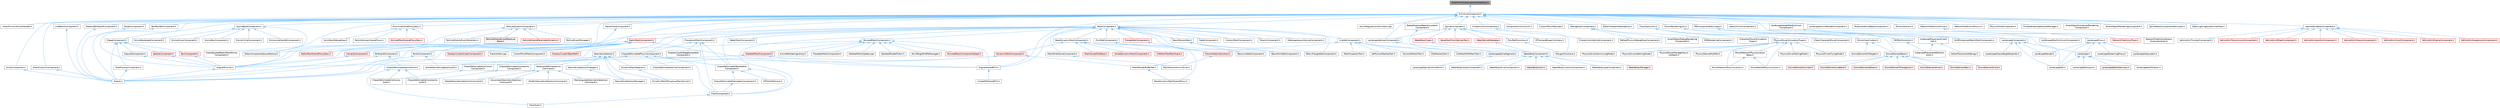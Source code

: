 digraph "ActorPrimitiveComponentInterface.h"
{
 // INTERACTIVE_SVG=YES
 // LATEX_PDF_SIZE
  bgcolor="transparent";
  edge [fontname=Helvetica,fontsize=10,labelfontname=Helvetica,labelfontsize=10];
  node [fontname=Helvetica,fontsize=10,shape=box,height=0.2,width=0.4];
  Node1 [id="Node000001",label="ActorPrimitiveComponentInterface.h",height=0.2,width=0.4,color="gray40", fillcolor="grey60", style="filled", fontcolor="black",tooltip=" "];
  Node1 -> Node2 [id="edge1_Node000001_Node000002",dir="back",color="steelblue1",style="solid",tooltip=" "];
  Node2 [id="Node000002",label="PrimitiveComponent.h",height=0.2,width=0.4,color="grey40", fillcolor="white", style="filled",URL="$df/d9f/PrimitiveComponent_8h.html",tooltip=" "];
  Node2 -> Node3 [id="edge2_Node000002_Node000003",dir="back",color="steelblue1",style="solid",tooltip=" "];
  Node3 [id="Node000003",label="ActorPrimitiveColorHandler.h",height=0.2,width=0.4,color="grey40", fillcolor="white", style="filled",URL="$d4/d72/ActorPrimitiveColorHandler_8h.html",tooltip=" "];
  Node2 -> Node4 [id="edge3_Node000002_Node000004",dir="back",color="steelblue1",style="solid",tooltip=" "];
  Node4 [id="Node000004",label="ArrowComponent.h",height=0.2,width=0.4,color="grey40", fillcolor="white", style="filled",URL="$db/d35/ArrowComponent_8h.html",tooltip=" "];
  Node4 -> Node5 [id="edge4_Node000004_Node000005",dir="back",color="steelblue1",style="solid",tooltip=" "];
  Node5 [id="Node000005",label="Engine.h",height=0.2,width=0.4,color="grey40", fillcolor="white", style="filled",URL="$d1/d34/Public_2Engine_8h.html",tooltip=" "];
  Node2 -> Node6 [id="edge5_Node000002_Node000006",dir="back",color="steelblue1",style="solid",tooltip=" "];
  Node6 [id="Node000006",label="AsyncRegisterLevelContext.cpp",height=0.2,width=0.4,color="grey40", fillcolor="white", style="filled",URL="$da/df8/AsyncRegisterLevelContext_8cpp.html",tooltip=" "];
  Node2 -> Node7 [id="edge6_Node000002_Node000007",dir="back",color="steelblue1",style="solid",tooltip=" "];
  Node7 [id="Node000007",label="BakedShallowWaterSimulation\lComponent.h",height=0.2,width=0.4,color="grey40", fillcolor="white", style="filled",URL="$d4/dbc/BakedShallowWaterSimulationComponent_8h.html",tooltip=" "];
  Node7 -> Node8 [id="edge7_Node000007_Node000008",dir="back",color="steelblue1",style="solid",tooltip=" "];
  Node8 [id="Node000008",label="WaterBodyComponent.h",height=0.2,width=0.4,color="grey40", fillcolor="white", style="filled",URL="$db/d59/WaterBodyComponent_8h.html",tooltip=" "];
  Node8 -> Node9 [id="edge8_Node000008_Node000009",dir="back",color="steelblue1",style="solid",tooltip=" "];
  Node9 [id="Node000009",label="WaterBodyActor.h",height=0.2,width=0.4,color="red", fillcolor="#FFF0F0", style="filled",URL="$da/d45/WaterBodyActor_8h.html",tooltip=" "];
  Node8 -> Node15 [id="edge9_Node000008_Node000015",dir="back",color="steelblue1",style="solid",tooltip=" "];
  Node15 [id="Node000015",label="WaterBodyCustomComponent.h",height=0.2,width=0.4,color="grey40", fillcolor="white", style="filled",URL="$dd/dc1/WaterBodyCustomComponent_8h.html",tooltip=" "];
  Node8 -> Node16 [id="edge10_Node000008_Node000016",dir="back",color="steelblue1",style="solid",tooltip=" "];
  Node16 [id="Node000016",label="WaterBodyLakeComponent.h",height=0.2,width=0.4,color="grey40", fillcolor="white", style="filled",URL="$d8/db7/WaterBodyLakeComponent_8h.html",tooltip=" "];
  Node8 -> Node17 [id="edge11_Node000008_Node000017",dir="back",color="steelblue1",style="solid",tooltip=" "];
  Node17 [id="Node000017",label="WaterBodyManager.h",height=0.2,width=0.4,color="red", fillcolor="#FFF0F0", style="filled",URL="$d7/d25/WaterBodyManager_8h.html",tooltip=" "];
  Node8 -> Node19 [id="edge12_Node000008_Node000019",dir="back",color="steelblue1",style="solid",tooltip=" "];
  Node19 [id="Node000019",label="WaterBodyOceanComponent.h",height=0.2,width=0.4,color="grey40", fillcolor="white", style="filled",URL="$d8/d9e/WaterBodyOceanComponent_8h.html",tooltip=" "];
  Node8 -> Node20 [id="edge13_Node000008_Node000020",dir="back",color="steelblue1",style="solid",tooltip=" "];
  Node20 [id="Node000020",label="WaterBodyRiverComponent.h",height=0.2,width=0.4,color="grey40", fillcolor="white", style="filled",URL="$d6/d69/WaterBodyRiverComponent_8h.html",tooltip=" "];
  Node2 -> Node21 [id="edge14_Node000002_Node000021",dir="back",color="steelblue1",style="solid",tooltip=" "];
  Node21 [id="Node000021",label="BillboardComponent.h",height=0.2,width=0.4,color="grey40", fillcolor="white", style="filled",URL="$db/d72/BillboardComponent_8h.html",tooltip=" "];
  Node21 -> Node22 [id="edge15_Node000021_Node000022",dir="back",color="steelblue1",style="solid",tooltip=" "];
  Node22 [id="Node000022",label="ChaosDeformableSolverActor.h",height=0.2,width=0.4,color="grey40", fillcolor="white", style="filled",URL="$d2/de9/ChaosDeformableSolverActor_8h.html",tooltip=" "];
  Node22 -> Node23 [id="edge16_Node000022_Node000023",dir="back",color="steelblue1",style="solid",tooltip=" "];
  Node23 [id="Node000023",label="ChaosDeformableCollisions\lActor.h",height=0.2,width=0.4,color="grey40", fillcolor="white", style="filled",URL="$d2/dce/ChaosDeformableCollisionsActor_8h.html",tooltip=" "];
  Node22 -> Node24 [id="edge17_Node000022_Node000024",dir="back",color="steelblue1",style="solid",tooltip=" "];
  Node24 [id="Node000024",label="ChaosDeformableConstraints\lActor.h",height=0.2,width=0.4,color="grey40", fillcolor="white", style="filled",URL="$d0/dd2/ChaosDeformableConstraintsActor_8h.html",tooltip=" "];
  Node22 -> Node25 [id="edge18_Node000022_Node000025",dir="back",color="steelblue1",style="solid",tooltip=" "];
  Node25 [id="Node000025",label="FleshActor.h",height=0.2,width=0.4,color="grey40", fillcolor="white", style="filled",URL="$d1/d7e/FleshActor_8h.html",tooltip=" "];
  Node21 -> Node5 [id="edge19_Node000021_Node000005",dir="back",color="steelblue1",style="solid",tooltip=" "];
  Node2 -> Node26 [id="edge20_Node000002_Node000026",dir="back",color="steelblue1",style="solid",tooltip=" "];
  Node26 [id="Node000026",label="BrushComponent.h",height=0.2,width=0.4,color="grey40", fillcolor="white", style="filled",URL="$d0/d9c/BrushComponent_8h.html",tooltip=" "];
  Node26 -> Node5 [id="edge21_Node000026_Node000005",dir="back",color="steelblue1",style="solid",tooltip=" "];
  Node26 -> Node27 [id="edge22_Node000026_Node000027",dir="back",color="steelblue1",style="solid",tooltip=" "];
  Node27 [id="Node000027",label="SceneGeometrySpatialCache.h",height=0.2,width=0.4,color="grey40", fillcolor="white", style="filled",URL="$d6/d6f/SceneGeometrySpatialCache_8h.html",tooltip=" "];
  Node2 -> Node28 [id="edge23_Node000002_Node000028",dir="back",color="steelblue1",style="solid",tooltip=" "];
  Node28 [id="Node000028",label="ClusterUnionComponent.h",height=0.2,width=0.4,color="grey40", fillcolor="white", style="filled",URL="$d0/d16/ClusterUnionComponent_8h.html",tooltip=" "];
  Node28 -> Node29 [id="edge24_Node000028_Node000029",dir="back",color="steelblue1",style="solid",tooltip=" "];
  Node29 [id="Node000029",label="ClusterUnionVehicleComponent.h",height=0.2,width=0.4,color="grey40", fillcolor="white", style="filled",URL="$dd/deb/ClusterUnionVehicleComponent_8h.html",tooltip=" "];
  Node2 -> Node30 [id="edge25_Node000002_Node000030",dir="back",color="steelblue1",style="solid",tooltip=" "];
  Node30 [id="Node000030",label="ComponentCollisionUtil.h",height=0.2,width=0.4,color="grey40", fillcolor="white", style="filled",URL="$d9/d1c/ComponentCollisionUtil_8h.html",tooltip=" "];
  Node2 -> Node31 [id="edge26_Node000002_Node000031",dir="back",color="steelblue1",style="solid",tooltip=" "];
  Node31 [id="Node000031",label="CustomPhysXPayload.h",height=0.2,width=0.4,color="grey40", fillcolor="white", style="filled",URL="$d3/d90/CustomPhysXPayload_8h.html",tooltip=" "];
  Node2 -> Node32 [id="edge27_Node000002_Node000032",dir="back",color="steelblue1",style="solid",tooltip=" "];
  Node32 [id="Node000032",label="DebugDrawComponent.h",height=0.2,width=0.4,color="grey40", fillcolor="white", style="filled",URL="$d9/dae/DebugDrawComponent_8h.html",tooltip=" "];
  Node32 -> Node33 [id="edge28_Node000032_Node000033",dir="back",color="steelblue1",style="solid",tooltip=" "];
  Node33 [id="Node000033",label="EQSRenderingComponent.h",height=0.2,width=0.4,color="grey40", fillcolor="white", style="filled",URL="$df/d63/EQSRenderingComponent_8h.html",tooltip=" "];
  Node32 -> Node34 [id="edge29_Node000032_Node000034",dir="back",color="steelblue1",style="solid",tooltip=" "];
  Node34 [id="Node000034",label="PathedPhysicsDebugDrawComponent.h",height=0.2,width=0.4,color="grey40", fillcolor="white", style="filled",URL="$d9/dd8/PathedPhysicsDebugDrawComponent_8h.html",tooltip=" "];
  Node32 -> Node35 [id="edge30_Node000032_Node000035",dir="back",color="steelblue1",style="solid",tooltip=" "];
  Node35 [id="Node000035",label="SmartObjectDebugRendering\lComponent.h",height=0.2,width=0.4,color="grey40", fillcolor="white", style="filled",URL="$d2/db9/SmartObjectDebugRenderingComponent_8h.html",tooltip=" "];
  Node2 -> Node36 [id="edge31_Node000002_Node000036",dir="back",color="steelblue1",style="solid",tooltip=" "];
  Node36 [id="Node000036",label="DrawFrustumComponent.h",height=0.2,width=0.4,color="grey40", fillcolor="white", style="filled",URL="$db/d24/DrawFrustumComponent_8h.html",tooltip=" "];
  Node36 -> Node5 [id="edge32_Node000036_Node000005",dir="back",color="steelblue1",style="solid",tooltip=" "];
  Node2 -> Node37 [id="edge33_Node000002_Node000037",dir="back",color="steelblue1",style="solid",tooltip=" "];
  Node37 [id="Node000037",label="EditorComponentSourceFactory.h",height=0.2,width=0.4,color="grey40", fillcolor="white", style="filled",URL="$d4/d35/EditorComponentSourceFactory_8h.html",tooltip=" "];
  Node2 -> Node38 [id="edge34_Node000002_Node000038",dir="back",color="steelblue1",style="solid",tooltip=" "];
  Node38 [id="Node000038",label="EditorViewportSelectability.h",height=0.2,width=0.4,color="grey40", fillcolor="white", style="filled",URL="$d0/da6/EditorViewportSelectability_8h.html",tooltip=" "];
  Node2 -> Node39 [id="edge35_Node000002_Node000039",dir="back",color="steelblue1",style="solid",tooltip=" "];
  Node39 [id="Node000039",label="EngineMinimal.h",height=0.2,width=0.4,color="grey40", fillcolor="white", style="filled",URL="$d0/d2c/EngineMinimal_8h.html",tooltip=" "];
  Node39 -> Node5 [id="edge36_Node000039_Node000005",dir="back",color="steelblue1",style="solid",tooltip=" "];
  Node2 -> Node40 [id="edge37_Node000002_Node000040",dir="back",color="steelblue1",style="solid",tooltip=" "];
  Node40 [id="Node000040",label="EngineSharedPCH.h",height=0.2,width=0.4,color="grey40", fillcolor="white", style="filled",URL="$dc/dbb/EngineSharedPCH_8h.html",tooltip=" "];
  Node40 -> Node41 [id="edge38_Node000040_Node000041",dir="back",color="steelblue1",style="solid",tooltip=" "];
  Node41 [id="Node000041",label="UnrealEdSharedPCH.h",height=0.2,width=0.4,color="grey40", fillcolor="white", style="filled",URL="$d1/de6/UnrealEdSharedPCH_8h.html",tooltip=" "];
  Node2 -> Node42 [id="edge39_Node000002_Node000042",dir="back",color="steelblue1",style="solid",tooltip=" "];
  Node42 [id="Node000042",label="FloorQueryUtils.h",height=0.2,width=0.4,color="grey40", fillcolor="white", style="filled",URL="$df/d2a/FloorQueryUtils_8h.html",tooltip=" "];
  Node42 -> Node43 [id="edge40_Node000042_Node000043",dir="back",color="steelblue1",style="solid",tooltip=" "];
  Node43 [id="Node000043",label="ChaosCharacterMoverComponent.h",height=0.2,width=0.4,color="grey40", fillcolor="white", style="filled",URL="$d5/dd2/ChaosCharacterMoverComponent_8h.html",tooltip=" "];
  Node42 -> Node44 [id="edge41_Node000042_Node000044",dir="back",color="steelblue1",style="solid",tooltip=" "];
  Node44 [id="Node000044",label="CharacterMoverSimulation\lTypes.h",height=0.2,width=0.4,color="grey40", fillcolor="white", style="filled",URL="$df/dcc/CharacterMoverSimulationTypes_8h.html",tooltip=" "];
  Node42 -> Node45 [id="edge42_Node000042_Node000045",dir="back",color="steelblue1",style="solid",tooltip=" "];
  Node45 [id="Node000045",label="PhysicsMoverSimulationTypes.h",height=0.2,width=0.4,color="grey40", fillcolor="white", style="filled",URL="$d1/d2f/PhysicsMoverSimulationTypes_8h.html",tooltip=" "];
  Node45 -> Node46 [id="edge43_Node000045_Node000046",dir="back",color="steelblue1",style="solid",tooltip=" "];
  Node46 [id="Node000046",label="MoverNetworkPhysicsLiaison.h",height=0.2,width=0.4,color="grey40", fillcolor="white", style="filled",URL="$d7/d6a/MoverNetworkPhysicsLiaison_8h.html",tooltip=" "];
  Node45 -> Node47 [id="edge44_Node000045_Node000047",dir="back",color="steelblue1",style="solid",tooltip=" "];
  Node47 [id="Node000047",label="MoverNetworkPhysicsLiaison\lBase.h",height=0.2,width=0.4,color="grey40", fillcolor="white", style="filled",URL="$d6/d54/MoverNetworkPhysicsLiaisonBase_8h.html",tooltip=" "];
  Node47 -> Node46 [id="edge45_Node000047_Node000046",dir="back",color="steelblue1",style="solid",tooltip=" "];
  Node47 -> Node48 [id="edge46_Node000047_Node000048",dir="back",color="steelblue1",style="solid",tooltip=" "];
  Node48 [id="Node000048",label="MoverPathedPhysicsLiaison.h",height=0.2,width=0.4,color="grey40", fillcolor="white", style="filled",URL="$d8/d2d/MoverPathedPhysicsLiaison_8h.html",tooltip=" "];
  Node45 -> Node48 [id="edge47_Node000045_Node000048",dir="back",color="steelblue1",style="solid",tooltip=" "];
  Node45 -> Node49 [id="edge48_Node000045_Node000049",dir="back",color="steelblue1",style="solid",tooltip=" "];
  Node49 [id="Node000049",label="PhysicsDrivenFallingMode.h",height=0.2,width=0.4,color="grey40", fillcolor="white", style="filled",URL="$de/d7a/PhysicsDrivenFallingMode_8h.html",tooltip=" "];
  Node45 -> Node50 [id="edge49_Node000045_Node000050",dir="back",color="steelblue1",style="solid",tooltip=" "];
  Node50 [id="Node000050",label="PhysicsDrivenFlyingMode.h",height=0.2,width=0.4,color="grey40", fillcolor="white", style="filled",URL="$d4/d63/PhysicsDrivenFlyingMode_8h.html",tooltip=" "];
  Node45 -> Node51 [id="edge50_Node000045_Node000051",dir="back",color="steelblue1",style="solid",tooltip=" "];
  Node51 [id="Node000051",label="PhysicsDrivenSwimmingMode.h",height=0.2,width=0.4,color="grey40", fillcolor="white", style="filled",URL="$d2/d15/PhysicsDrivenSwimmingMode_8h.html",tooltip=" "];
  Node45 -> Node52 [id="edge51_Node000045_Node000052",dir="back",color="steelblue1",style="solid",tooltip=" "];
  Node52 [id="Node000052",label="PhysicsDrivenWalkingMode.h",height=0.2,width=0.4,color="grey40", fillcolor="white", style="filled",URL="$d8/d69/PhysicsDrivenWalkingMode_8h.html",tooltip=" "];
  Node45 -> Node53 [id="edge52_Node000045_Node000053",dir="back",color="steelblue1",style="solid",tooltip=" "];
  Node53 [id="Node000053",label="PhysicsMoverManagerAsync\lCallback.h",height=0.2,width=0.4,color="grey40", fillcolor="white", style="filled",URL="$d6/d7c/PhysicsMoverManagerAsyncCallback_8h.html",tooltip=" "];
  Node45 -> Node54 [id="edge53_Node000045_Node000054",dir="back",color="steelblue1",style="solid",tooltip=" "];
  Node54 [id="Node000054",label="PhysicsStanceModifier.h",height=0.2,width=0.4,color="grey40", fillcolor="white", style="filled",URL="$dc/d04/PhysicsStanceModifier_8h.html",tooltip=" "];
  Node2 -> Node55 [id="edge54_Node000002_Node000055",dir="back",color="steelblue1",style="solid",tooltip=" "];
  Node55 [id="Node000055",label="GeometrySelector.h",height=0.2,width=0.4,color="grey40", fillcolor="white", style="filled",URL="$d5/d67/GeometrySelector_8h.html",tooltip=" "];
  Node55 -> Node56 [id="edge55_Node000055_Node000056",dir="back",color="steelblue1",style="solid",tooltip=" "];
  Node56 [id="Node000056",label="DynamicMeshPolygroupTransformer.h",height=0.2,width=0.4,color="grey40", fillcolor="white", style="filled",URL="$dc/db2/DynamicMeshPolygroupTransformer_8h.html",tooltip=" "];
  Node55 -> Node57 [id="edge56_Node000055_Node000057",dir="back",color="steelblue1",style="solid",tooltip=" "];
  Node57 [id="Node000057",label="DynamicMeshSelector.h",height=0.2,width=0.4,color="grey40", fillcolor="white", style="filled",URL="$dc/d01/DynamicMeshSelector_8h.html",tooltip=" "];
  Node57 -> Node56 [id="edge57_Node000057_Node000056",dir="back",color="steelblue1",style="solid",tooltip=" "];
  Node55 -> Node58 [id="edge58_Node000055_Node000058",dir="back",color="steelblue1",style="solid",tooltip=" "];
  Node58 [id="Node000058",label="GeometrySelectionChanges.h",height=0.2,width=0.4,color="grey40", fillcolor="white", style="filled",URL="$d2/d21/GeometrySelectionChanges_8h.html",tooltip=" "];
  Node58 -> Node59 [id="edge59_Node000058_Node000059",dir="back",color="steelblue1",style="solid",tooltip=" "];
  Node59 [id="Node000059",label="GeometrySelectionManager.h",height=0.2,width=0.4,color="grey40", fillcolor="white", style="filled",URL="$d9/d43/GeometrySelectionManager_8h.html",tooltip=" "];
  Node55 -> Node59 [id="edge60_Node000055_Node000059",dir="back",color="steelblue1",style="solid",tooltip=" "];
  Node55 -> Node60 [id="edge61_Node000055_Node000060",dir="back",color="steelblue1",style="solid",tooltip=" "];
  Node60 [id="Node000060",label="SelectionEditInteractive\lCommand.h",height=0.2,width=0.4,color="grey40", fillcolor="white", style="filled",URL="$d8/db5/SelectionEditInteractiveCommand_8h.html",tooltip=" "];
  Node60 -> Node61 [id="edge62_Node000060_Node000061",dir="back",color="steelblue1",style="solid",tooltip=" "];
  Node61 [id="Node000061",label="DeleteGeometrySelectionCommand.h",height=0.2,width=0.4,color="grey40", fillcolor="white", style="filled",URL="$d2/db3/DeleteGeometrySelectionCommand_8h.html",tooltip=" "];
  Node60 -> Node62 [id="edge63_Node000060_Node000062",dir="back",color="steelblue1",style="solid",tooltip=" "];
  Node62 [id="Node000062",label="DisconnectGeometrySelection\lCommand.h",height=0.2,width=0.4,color="grey40", fillcolor="white", style="filled",URL="$df/d86/DisconnectGeometrySelectionCommand_8h.html",tooltip=" "];
  Node60 -> Node63 [id="edge64_Node000060_Node000063",dir="back",color="steelblue1",style="solid",tooltip=" "];
  Node63 [id="Node000063",label="ModifyGeometrySelectionCommand.h",height=0.2,width=0.4,color="grey40", fillcolor="white", style="filled",URL="$d2/dc3/ModifyGeometrySelectionCommand_8h.html",tooltip=" "];
  Node60 -> Node64 [id="edge65_Node000060_Node000064",dir="back",color="steelblue1",style="solid",tooltip=" "];
  Node64 [id="Node000064",label="RetriangulateGeometrySelection\lCommand.h",height=0.2,width=0.4,color="grey40", fillcolor="white", style="filled",URL="$de/d4b/RetriangulateGeometrySelectionCommand_8h.html",tooltip=" "];
  Node2 -> Node65 [id="edge66_Node000002_Node000065",dir="back",color="steelblue1",style="solid",tooltip=" "];
  Node65 [id="Node000065",label="GizmoBaseComponent.h",height=0.2,width=0.4,color="grey40", fillcolor="white", style="filled",URL="$db/dfd/GizmoBaseComponent_8h.html",tooltip=" "];
  Node65 -> Node66 [id="edge67_Node000065_Node000066",dir="back",color="steelblue1",style="solid",tooltip=" "];
  Node66 [id="Node000066",label="GizmoArrowComponent.h",height=0.2,width=0.4,color="grey40", fillcolor="white", style="filled",URL="$d9/df9/GizmoArrowComponent_8h.html",tooltip=" "];
  Node65 -> Node67 [id="edge68_Node000065_Node000067",dir="back",color="steelblue1",style="solid",tooltip=" "];
  Node67 [id="Node000067",label="GizmoBoxComponent.h",height=0.2,width=0.4,color="grey40", fillcolor="white", style="filled",URL="$d4/d84/GizmoBoxComponent_8h.html",tooltip=" "];
  Node65 -> Node68 [id="edge69_Node000065_Node000068",dir="back",color="steelblue1",style="solid",tooltip=" "];
  Node68 [id="Node000068",label="GizmoCircleComponent.h",height=0.2,width=0.4,color="grey40", fillcolor="white", style="filled",URL="$d3/d78/GizmoCircleComponent_8h.html",tooltip=" "];
  Node65 -> Node69 [id="edge70_Node000065_Node000069",dir="back",color="steelblue1",style="solid",tooltip=" "];
  Node69 [id="Node000069",label="GizmoLineHandleComponent.h",height=0.2,width=0.4,color="grey40", fillcolor="white", style="filled",URL="$d3/d98/GizmoLineHandleComponent_8h.html",tooltip=" "];
  Node65 -> Node70 [id="edge71_Node000065_Node000070",dir="back",color="steelblue1",style="solid",tooltip=" "];
  Node70 [id="Node000070",label="GizmoRectangleComponent.h",height=0.2,width=0.4,color="grey40", fillcolor="white", style="filled",URL="$d9/ded/GizmoRectangleComponent_8h.html",tooltip=" "];
  Node65 -> Node71 [id="edge72_Node000065_Node000071",dir="back",color="steelblue1",style="solid",tooltip=" "];
  Node71 [id="Node000071",label="ViewAdjustedStaticMeshGizmo\lComponent.h",height=0.2,width=0.4,color="grey40", fillcolor="white", style="filled",URL="$d3/d99/ViewAdjustedStaticMeshGizmoComponent_8h.html",tooltip=" "];
  Node2 -> Node72 [id="edge73_Node000002_Node000072",dir="back",color="steelblue1",style="solid",tooltip=" "];
  Node72 [id="Node000072",label="GizmoRenderingUtil.h",height=0.2,width=0.4,color="grey40", fillcolor="white", style="filled",URL="$d0/d40/GizmoRenderingUtil_8h.html",tooltip=" "];
  Node72 -> Node73 [id="edge74_Node000072_Node000073",dir="back",color="steelblue1",style="solid",tooltip=" "];
  Node73 [id="Node000073",label="GizmoElementBase.h",height=0.2,width=0.4,color="grey40", fillcolor="white", style="filled",URL="$d5/d19/GizmoElementBase_8h.html",tooltip=" "];
  Node73 -> Node74 [id="edge75_Node000073_Node000074",dir="back",color="steelblue1",style="solid",tooltip=" "];
  Node74 [id="Node000074",label="GizmoElementArrow.h",height=0.2,width=0.4,color="red", fillcolor="#FFF0F0", style="filled",URL="$df/d5b/GizmoElementArrow_8h.html",tooltip=" "];
  Node73 -> Node76 [id="edge76_Node000073_Node000076",dir="back",color="steelblue1",style="solid",tooltip=" "];
  Node76 [id="Node000076",label="GizmoElementBox.h",height=0.2,width=0.4,color="red", fillcolor="#FFF0F0", style="filled",URL="$d6/d7f/GizmoElementBox_8h.html",tooltip=" "];
  Node73 -> Node77 [id="edge77_Node000073_Node000077",dir="back",color="steelblue1",style="solid",tooltip=" "];
  Node77 [id="Node000077",label="GizmoElementCone.h",height=0.2,width=0.4,color="red", fillcolor="#FFF0F0", style="filled",URL="$dc/dca/GizmoElementCone_8h.html",tooltip=" "];
  Node73 -> Node78 [id="edge78_Node000073_Node000078",dir="back",color="steelblue1",style="solid",tooltip=" "];
  Node78 [id="Node000078",label="GizmoElementCylinder.h",height=0.2,width=0.4,color="red", fillcolor="#FFF0F0", style="filled",URL="$da/dff/GizmoElementCylinder_8h.html",tooltip=" "];
  Node73 -> Node79 [id="edge79_Node000073_Node000079",dir="back",color="steelblue1",style="solid",tooltip=" "];
  Node79 [id="Node000079",label="GizmoElementLineBase.h",height=0.2,width=0.4,color="red", fillcolor="#FFF0F0", style="filled",URL="$d4/d1b/GizmoElementLineBase_8h.html",tooltip=" "];
  Node73 -> Node87 [id="edge80_Node000073_Node000087",dir="back",color="steelblue1",style="solid",tooltip=" "];
  Node87 [id="Node000087",label="GizmoElementSphere.h",height=0.2,width=0.4,color="red", fillcolor="#FFF0F0", style="filled",URL="$df/d53/GizmoElementSphere_8h.html",tooltip=" "];
  Node73 -> Node88 [id="edge81_Node000073_Node000088",dir="back",color="steelblue1",style="solid",tooltip=" "];
  Node88 [id="Node000088",label="GizmoElementTriangleList.h",height=0.2,width=0.4,color="red", fillcolor="#FFF0F0", style="filled",URL="$dc/dc3/GizmoElementTriangleList_8h.html",tooltip=" "];
  Node72 -> Node89 [id="edge82_Node000072_Node000089",dir="back",color="steelblue1",style="solid",tooltip=" "];
  Node89 [id="Node000089",label="GizmoViewContext.h",height=0.2,width=0.4,color="grey40", fillcolor="white", style="filled",URL="$dd/d1a/GizmoViewContext_8h.html",tooltip=" "];
  Node89 -> Node73 [id="edge83_Node000089_Node000073",dir="back",color="steelblue1",style="solid",tooltip=" "];
  Node89 -> Node90 [id="edge84_Node000089_Node000090",dir="back",color="steelblue1",style="solid",tooltip=" "];
  Node90 [id="Node000090",label="GizmoElementHitTargets.h",height=0.2,width=0.4,color="grey40", fillcolor="white", style="filled",URL="$da/d23/GizmoElementHitTargets_8h.html",tooltip=" "];
  Node2 -> Node91 [id="edge85_Node000002_Node000091",dir="back",color="steelblue1",style="solid",tooltip=" "];
  Node91 [id="Node000091",label="ISMComponentDescriptor.h",height=0.2,width=0.4,color="grey40", fillcolor="white", style="filled",URL="$dd/d82/ISMComponentDescriptor_8h.html",tooltip=" "];
  Node91 -> Node92 [id="edge86_Node000091_Node000092",dir="back",color="steelblue1",style="solid",tooltip=" "];
  Node92 [id="Node000092",label="HLODInstancedStaticMeshComponent.h",height=0.2,width=0.4,color="grey40", fillcolor="white", style="filled",URL="$dd/d88/HLODInstancedStaticMeshComponent_8h.html",tooltip=" "];
  Node91 -> Node93 [id="edge87_Node000091_Node000093",dir="back",color="steelblue1",style="solid",tooltip=" "];
  Node93 [id="Node000093",label="ISMPartitionActor.h",height=0.2,width=0.4,color="grey40", fillcolor="white", style="filled",URL="$d8/dac/ISMPartitionActor_8h.html",tooltip=" "];
  Node93 -> Node94 [id="edge88_Node000093_Node000094",dir="back",color="steelblue1",style="solid",tooltip=" "];
  Node94 [id="Node000094",label="InstancedPlacementPartition\lActor.h",height=0.2,width=0.4,color="grey40", fillcolor="white", style="filled",URL="$dd/d43/InstancedPlacementPartitionActor_8h.html",tooltip=" "];
  Node91 -> Node95 [id="edge89_Node000091_Node000095",dir="back",color="steelblue1",style="solid",tooltip=" "];
  Node95 [id="Node000095",label="InstancedPlacementClient\lInfo.h",height=0.2,width=0.4,color="grey40", fillcolor="white", style="filled",URL="$d0/d12/InstancedPlacementClientInfo_8h.html",tooltip=" "];
  Node95 -> Node96 [id="edge90_Node000095_Node000096",dir="back",color="steelblue1",style="solid",tooltip=" "];
  Node96 [id="Node000096",label="EditorPlacementSettings.h",height=0.2,width=0.4,color="grey40", fillcolor="white", style="filled",URL="$dd/daf/EditorPlacementSettings_8h.html",tooltip=" "];
  Node95 -> Node94 [id="edge91_Node000095_Node000094",dir="back",color="steelblue1",style="solid",tooltip=" "];
  Node2 -> Node97 [id="edge92_Node000002_Node000097",dir="back",color="steelblue1",style="solid",tooltip=" "];
  Node97 [id="Node000097",label="LakeCollisionComponent.h",height=0.2,width=0.4,color="grey40", fillcolor="white", style="filled",URL="$d6/d05/LakeCollisionComponent_8h.html",tooltip=" "];
  Node2 -> Node98 [id="edge93_Node000002_Node000098",dir="back",color="steelblue1",style="solid",tooltip=" "];
  Node98 [id="Node000098",label="LandscapeComponent.h",height=0.2,width=0.4,color="grey40", fillcolor="white", style="filled",URL="$d4/dba/LandscapeComponent_8h.html",tooltip=" "];
  Node98 -> Node99 [id="edge94_Node000098_Node000099",dir="back",color="steelblue1",style="solid",tooltip=" "];
  Node99 [id="Node000099",label="Landscape.h",height=0.2,width=0.4,color="grey40", fillcolor="white", style="filled",URL="$d5/dd6/Landscape_8h.html",tooltip=" "];
  Node99 -> Node100 [id="edge95_Node000099_Node000100",dir="back",color="steelblue1",style="solid",tooltip=" "];
  Node100 [id="Node000100",label="LandscapeEdit.h",height=0.2,width=0.4,color="grey40", fillcolor="white", style="filled",URL="$df/d61/LandscapeEdit_8h.html",tooltip=" "];
  Node99 -> Node101 [id="edge96_Node000099_Node000101",dir="back",color="steelblue1",style="solid",tooltip=" "];
  Node101 [id="Node000101",label="LandscapeEditLayer.h",height=0.2,width=0.4,color="grey40", fillcolor="white", style="filled",URL="$d2/d34/LandscapeEditLayer_8h.html",tooltip=" "];
  Node99 -> Node102 [id="edge97_Node000099_Node000102",dir="back",color="steelblue1",style="solid",tooltip=" "];
  Node102 [id="Node000102",label="LandscapeEditorServices.h",height=0.2,width=0.4,color="red", fillcolor="#FFF0F0", style="filled",URL="$d0/de9/LandscapeEditorServices_8h.html",tooltip=" "];
  Node99 -> Node104 [id="edge98_Node000099_Node000104",dir="back",color="steelblue1",style="solid",tooltip=" "];
  Node104 [id="Node000104",label="LandscapeNotification.h",height=0.2,width=0.4,color="grey40", fillcolor="white", style="filled",URL="$d7/de3/LandscapeNotification_8h.html",tooltip=" "];
  Node98 -> Node100 [id="edge99_Node000098_Node000100",dir="back",color="steelblue1",style="solid",tooltip=" "];
  Node98 -> Node105 [id="edge100_Node000098_Node000105",dir="back",color="steelblue1",style="solid",tooltip=" "];
  Node105 [id="Node000105",label="LandscapeGrassWeightExporter.h",height=0.2,width=0.4,color="grey40", fillcolor="white", style="filled",URL="$de/d64/LandscapeGrassWeightExporter_8h.html",tooltip=" "];
  Node98 -> Node106 [id="edge101_Node000098_Node000106",dir="back",color="steelblue1",style="solid",tooltip=" "];
  Node106 [id="Node000106",label="LandscapeRender.h",height=0.2,width=0.4,color="grey40", fillcolor="white", style="filled",URL="$df/d67/LandscapeRender_8h.html",tooltip=" "];
  Node2 -> Node107 [id="edge102_Node000002_Node000107",dir="back",color="steelblue1",style="solid",tooltip=" "];
  Node107 [id="Node000107",label="LandscapeGizmoRenderComponent.h",height=0.2,width=0.4,color="grey40", fillcolor="white", style="filled",URL="$d0/d84/LandscapeGizmoRenderComponent_8h.html",tooltip=" "];
  Node2 -> Node108 [id="edge103_Node000002_Node000108",dir="back",color="steelblue1",style="solid",tooltip=" "];
  Node108 [id="Node000108",label="LandscapeHeightfieldCollision\lComponent.h",height=0.2,width=0.4,color="grey40", fillcolor="white", style="filled",URL="$d2/d06/LandscapeHeightfieldCollisionComponent_8h.html",tooltip=" "];
  Node108 -> Node100 [id="edge104_Node000108_Node000100",dir="back",color="steelblue1",style="solid",tooltip=" "];
  Node108 -> Node109 [id="edge105_Node000108_Node000109",dir="back",color="steelblue1",style="solid",tooltip=" "];
  Node109 [id="Node000109",label="LandscapeMeshCollisionComponent.h",height=0.2,width=0.4,color="grey40", fillcolor="white", style="filled",URL="$d0/dab/LandscapeMeshCollisionComponent_8h.html",tooltip=" "];
  Node108 -> Node110 [id="edge106_Node000108_Node000110",dir="back",color="steelblue1",style="solid",tooltip=" "];
  Node110 [id="Node000110",label="LandscapeProxy.h",height=0.2,width=0.4,color="grey40", fillcolor="white", style="filled",URL="$db/dae/LandscapeProxy_8h.html",tooltip=" "];
  Node110 -> Node99 [id="edge107_Node000110_Node000099",dir="back",color="steelblue1",style="solid",tooltip=" "];
  Node110 -> Node100 [id="edge108_Node000110_Node000100",dir="back",color="steelblue1",style="solid",tooltip=" "];
  Node110 -> Node106 [id="edge109_Node000110_Node000106",dir="back",color="steelblue1",style="solid",tooltip=" "];
  Node110 -> Node111 [id="edge110_Node000110_Node000111",dir="back",color="steelblue1",style="solid",tooltip=" "];
  Node111 [id="Node000111",label="LandscapeStreamingProxy.h",height=0.2,width=0.4,color="grey40", fillcolor="white", style="filled",URL="$de/d5a/LandscapeStreamingProxy_8h.html",tooltip=" "];
  Node110 -> Node112 [id="edge111_Node000110_Node000112",dir="back",color="steelblue1",style="solid",tooltip=" "];
  Node112 [id="Node000112",label="LandscapeSubsystem.h",height=0.2,width=0.4,color="grey40", fillcolor="white", style="filled",URL="$d7/ddd/LandscapeSubsystem_8h.html",tooltip=" "];
  Node2 -> Node113 [id="edge112_Node000002_Node000113",dir="back",color="steelblue1",style="solid",tooltip=" "];
  Node113 [id="Node000113",label="LandscapeSplinesComponent.h",height=0.2,width=0.4,color="grey40", fillcolor="white", style="filled",URL="$d4/d7e/LandscapeSplinesComponent_8h.html",tooltip=" "];
  Node113 -> Node114 [id="edge113_Node000113_Node000114",dir="back",color="steelblue1",style="solid",tooltip=" "];
  Node114 [id="Node000114",label="LandscapeSplineSegment.h",height=0.2,width=0.4,color="grey40", fillcolor="white", style="filled",URL="$d4/d8d/LandscapeSplineSegment_8h.html",tooltip=" "];
  Node114 -> Node115 [id="edge114_Node000114_Node000115",dir="back",color="steelblue1",style="solid",tooltip=" "];
  Node115 [id="Node000115",label="LandscapeSplineControlPoint.h",height=0.2,width=0.4,color="grey40", fillcolor="white", style="filled",URL="$d2/d00/LandscapeSplineControlPoint_8h.html",tooltip=" "];
  Node2 -> Node116 [id="edge115_Node000002_Node000116",dir="back",color="steelblue1",style="solid",tooltip=" "];
  Node116 [id="Node000116",label="LineBatchComponent.h",height=0.2,width=0.4,color="grey40", fillcolor="white", style="filled",URL="$d4/dd8/LineBatchComponent_8h.html",tooltip=" "];
  Node116 -> Node5 [id="edge116_Node000116_Node000005",dir="back",color="steelblue1",style="solid",tooltip=" "];
  Node2 -> Node117 [id="edge117_Node000002_Node000117",dir="back",color="steelblue1",style="solid",tooltip=" "];
  Node117 [id="Node000117",label="MaterialBillboardComponent.h",height=0.2,width=0.4,color="grey40", fillcolor="white", style="filled",URL="$d0/d98/MaterialBillboardComponent_8h.html",tooltip=" "];
  Node117 -> Node5 [id="edge118_Node000117_Node000005",dir="back",color="steelblue1",style="solid",tooltip=" "];
  Node2 -> Node118 [id="edge119_Node000002_Node000118",dir="back",color="steelblue1",style="solid",tooltip=" "];
  Node118 [id="Node000118",label="MeshComponent.h",height=0.2,width=0.4,color="grey40", fillcolor="white", style="filled",URL="$dd/d57/MeshComponent_8h.html",tooltip=" "];
  Node118 -> Node119 [id="edge120_Node000118_Node000119",dir="back",color="steelblue1",style="solid",tooltip=" "];
  Node119 [id="Node000119",label="BaseDynamicMeshComponent.h",height=0.2,width=0.4,color="grey40", fillcolor="white", style="filled",URL="$d3/df4/BaseDynamicMeshComponent_8h.html",tooltip=" "];
  Node119 -> Node120 [id="edge121_Node000119_Node000120",dir="back",color="steelblue1",style="solid",tooltip=" "];
  Node120 [id="Node000120",label="BaseDynamicMeshSceneProxy.h",height=0.2,width=0.4,color="grey40", fillcolor="white", style="filled",URL="$d2/dee/BaseDynamicMeshSceneProxy_8h.html",tooltip=" "];
  Node119 -> Node121 [id="edge122_Node000119_Node000121",dir="back",color="steelblue1",style="solid",tooltip=" "];
  Node121 [id="Node000121",label="DynamicMeshComponent.h",height=0.2,width=0.4,color="red", fillcolor="#FFF0F0", style="filled",URL="$d8/d66/DynamicMeshComponent_8h.html",tooltip=" "];
  Node121 -> Node57 [id="edge123_Node000121_Node000057",dir="back",color="steelblue1",style="solid",tooltip=" "];
  Node121 -> Node131 [id="edge124_Node000121_Node000131",dir="back",color="steelblue1",style="solid",tooltip=" "];
  Node131 [id="Node000131",label="MeshRenderBufferSet.h",height=0.2,width=0.4,color="grey40", fillcolor="white", style="filled",URL="$de/dc2/MeshRenderBufferSet_8h.html",tooltip=" "];
  Node131 -> Node120 [id="edge125_Node000131_Node000120",dir="back",color="steelblue1",style="solid",tooltip=" "];
  Node121 -> Node27 [id="edge126_Node000121_Node000027",dir="back",color="steelblue1",style="solid",tooltip=" "];
  Node119 -> Node131 [id="edge127_Node000119_Node000131",dir="back",color="steelblue1",style="solid",tooltip=" "];
  Node119 -> Node190 [id="edge128_Node000119_Node000190",dir="back",color="steelblue1",style="solid",tooltip=" "];
  Node190 [id="Node000190",label="MeshSculptToolBase.h",height=0.2,width=0.4,color="red", fillcolor="#FFF0F0", style="filled",URL="$d8/d2a/MeshSculptToolBase_8h.html",tooltip=" "];
  Node119 -> Node193 [id="edge129_Node000119_Node000193",dir="back",color="steelblue1",style="solid",tooltip=" "];
  Node193 [id="Node000193",label="OctreeDynamicMeshComponent.h",height=0.2,width=0.4,color="red", fillcolor="#FFF0F0", style="filled",URL="$d9/d19/OctreeDynamicMeshComponent_8h.html",tooltip=" "];
  Node119 -> Node194 [id="edge130_Node000119_Node000194",dir="back",color="steelblue1",style="solid",tooltip=" "];
  Node194 [id="Node000194",label="UVEditorToolMeshInput.h",height=0.2,width=0.4,color="red", fillcolor="#FFF0F0", style="filled",URL="$d2/de6/UVEditorToolMeshInput_8h.html",tooltip=" "];
  Node118 -> Node207 [id="edge131_Node000118_Node000207",dir="back",color="steelblue1",style="solid",tooltip=" "];
  Node207 [id="Node000207",label="BasicElementSet.h",height=0.2,width=0.4,color="grey40", fillcolor="white", style="filled",URL="$de/d31/BasicElementSet_8h.html",tooltip=" "];
  Node207 -> Node208 [id="edge132_Node000207_Node000208",dir="back",color="steelblue1",style="solid",tooltip=" "];
  Node208 [id="Node000208",label="BasicLineSetComponent.h",height=0.2,width=0.4,color="grey40", fillcolor="white", style="filled",URL="$da/d78/BasicLineSetComponent_8h.html",tooltip=" "];
  Node207 -> Node209 [id="edge133_Node000207_Node000209",dir="back",color="steelblue1",style="solid",tooltip=" "];
  Node209 [id="Node000209",label="BasicPointSetComponent.h",height=0.2,width=0.4,color="grey40", fillcolor="white", style="filled",URL="$d4/d5f/BasicPointSetComponent_8h.html",tooltip=" "];
  Node207 -> Node210 [id="edge134_Node000207_Node000210",dir="back",color="steelblue1",style="solid",tooltip=" "];
  Node210 [id="Node000210",label="BasicTriangleSetComponent.h",height=0.2,width=0.4,color="grey40", fillcolor="white", style="filled",URL="$d0/d56/BasicTriangleSetComponent_8h.html",tooltip=" "];
  Node118 -> Node208 [id="edge135_Node000118_Node000208",dir="back",color="steelblue1",style="solid",tooltip=" "];
  Node118 -> Node209 [id="edge136_Node000118_Node000209",dir="back",color="steelblue1",style="solid",tooltip=" "];
  Node118 -> Node210 [id="edge137_Node000118_Node000210",dir="back",color="steelblue1",style="solid",tooltip=" "];
  Node118 -> Node211 [id="edge138_Node000118_Node000211",dir="back",color="steelblue1",style="solid",tooltip=" "];
  Node211 [id="Node000211",label="CableComponent.h",height=0.2,width=0.4,color="grey40", fillcolor="white", style="filled",URL="$d4/dd5/CableComponent_8h.html",tooltip=" "];
  Node118 -> Node212 [id="edge139_Node000118_Node000212",dir="back",color="steelblue1",style="solid",tooltip=" "];
  Node212 [id="Node000212",label="ChaosDeformablePhysicsComponent.h",height=0.2,width=0.4,color="grey40", fillcolor="white", style="filled",URL="$d3/da9/ChaosDeformablePhysicsComponent_8h.html",tooltip=" "];
  Node212 -> Node213 [id="edge140_Node000212_Node000213",dir="back",color="steelblue1",style="solid",tooltip=" "];
  Node213 [id="Node000213",label="ChaosDeformableCollisions\lComponent.h",height=0.2,width=0.4,color="grey40", fillcolor="white", style="filled",URL="$d3/da7/ChaosDeformableCollisionsComponent_8h.html",tooltip=" "];
  Node213 -> Node23 [id="edge141_Node000213_Node000023",dir="back",color="steelblue1",style="solid",tooltip=" "];
  Node212 -> Node214 [id="edge142_Node000212_Node000214",dir="back",color="steelblue1",style="solid",tooltip=" "];
  Node214 [id="Node000214",label="ChaosDeformableConstraints\lComponent.h",height=0.2,width=0.4,color="grey40", fillcolor="white", style="filled",URL="$d9/df8/ChaosDeformableConstraintsComponent_8h.html",tooltip=" "];
  Node214 -> Node24 [id="edge143_Node000214_Node000024",dir="back",color="steelblue1",style="solid",tooltip=" "];
  Node212 -> Node215 [id="edge144_Node000212_Node000215",dir="back",color="steelblue1",style="solid",tooltip=" "];
  Node215 [id="Node000215",label="ChaosDeformableSolverComponent.h",height=0.2,width=0.4,color="grey40", fillcolor="white", style="filled",URL="$dd/df6/ChaosDeformableSolverComponent_8h.html",tooltip=" "];
  Node212 -> Node216 [id="edge145_Node000212_Node000216",dir="back",color="steelblue1",style="solid",tooltip=" "];
  Node216 [id="Node000216",label="ChaosDeformableTetrahedral\lComponent.h",height=0.2,width=0.4,color="grey40", fillcolor="white", style="filled",URL="$d3/db3/ChaosDeformableTetrahedralComponent_8h.html",tooltip=" "];
  Node216 -> Node217 [id="edge146_Node000216_Node000217",dir="back",color="steelblue1",style="solid",tooltip=" "];
  Node217 [id="Node000217",label="ChaosDeformableGameplayComponent.h",height=0.2,width=0.4,color="grey40", fillcolor="white", style="filled",URL="$d4/de0/ChaosDeformableGameplayComponent_8h.html",tooltip=" "];
  Node217 -> Node218 [id="edge147_Node000217_Node000218",dir="back",color="steelblue1",style="solid",tooltip=" "];
  Node218 [id="Node000218",label="FleshComponent.h",height=0.2,width=0.4,color="grey40", fillcolor="white", style="filled",URL="$d0/d29/FleshComponent_8h.html",tooltip=" "];
  Node218 -> Node25 [id="edge148_Node000218_Node000025",dir="back",color="steelblue1",style="solid",tooltip=" "];
  Node216 -> Node219 [id="edge149_Node000216_Node000219",dir="back",color="steelblue1",style="solid",tooltip=" "];
  Node219 [id="Node000219",label="DIFleshDeformer.h",height=0.2,width=0.4,color="grey40", fillcolor="white", style="filled",URL="$d6/d60/DIFleshDeformer_8h.html",tooltip=" "];
  Node216 -> Node218 [id="edge150_Node000216_Node000218",dir="back",color="steelblue1",style="solid",tooltip=" "];
  Node212 -> Node218 [id="edge151_Node000212_Node000218",dir="back",color="steelblue1",style="solid",tooltip=" "];
  Node118 -> Node216 [id="edge152_Node000118_Node000216",dir="back",color="steelblue1",style="solid",tooltip=" "];
  Node118 -> Node220 [id="edge153_Node000118_Node000220",dir="back",color="steelblue1",style="solid",tooltip=" "];
  Node220 [id="Node000220",label="CustomMeshComponent.h",height=0.2,width=0.4,color="grey40", fillcolor="white", style="filled",URL="$de/d34/CustomMeshComponent_8h.html",tooltip=" "];
  Node118 -> Node39 [id="edge154_Node000118_Node000039",dir="back",color="steelblue1",style="solid",tooltip=" "];
  Node118 -> Node40 [id="edge155_Node000118_Node000040",dir="back",color="steelblue1",style="solid",tooltip=" "];
  Node118 -> Node218 [id="edge156_Node000118_Node000218",dir="back",color="steelblue1",style="solid",tooltip=" "];
  Node118 -> Node221 [id="edge157_Node000118_Node000221",dir="back",color="steelblue1",style="solid",tooltip=" "];
  Node221 [id="Node000221",label="GroomComponent.h",height=0.2,width=0.4,color="grey40", fillcolor="white", style="filled",URL="$de/d2e/GroomComponent_8h.html",tooltip=" "];
  Node118 -> Node222 [id="edge158_Node000118_Node000222",dir="back",color="steelblue1",style="solid",tooltip=" "];
  Node222 [id="Node000222",label="HeterogeneousVolumeComponent.h",height=0.2,width=0.4,color="grey40", fillcolor="white", style="filled",URL="$d6/daf/HeterogeneousVolumeComponent_8h.html",tooltip=" "];
  Node118 -> Node223 [id="edge159_Node000118_Node000223",dir="back",color="steelblue1",style="solid",tooltip=" "];
  Node223 [id="Node000223",label="LineSetComponent.h",height=0.2,width=0.4,color="grey40", fillcolor="white", style="filled",URL="$d7/d6b/LineSetComponent_8h.html",tooltip=" "];
  Node223 -> Node156 [id="edge160_Node000223_Node000156",dir="back",color="steelblue1",style="solid",tooltip=" "];
  Node156 [id="Node000156",label="CSGMeshesTool.h",height=0.2,width=0.4,color="grey40", fillcolor="white", style="filled",URL="$db/dd1/CSGMeshesTool_8h.html",tooltip=" "];
  Node223 -> Node158 [id="edge161_Node000223_Node000158",dir="back",color="steelblue1",style="solid",tooltip=" "];
  Node158 [id="Node000158",label="CutMeshWithMeshTool.h",height=0.2,width=0.4,color="grey40", fillcolor="white", style="filled",URL="$d2/d2c/CutMeshWithMeshTool_8h.html",tooltip=" "];
  Node223 -> Node148 [id="edge162_Node000223_Node000148",dir="back",color="steelblue1",style="solid",tooltip=" "];
  Node148 [id="Node000148",label="MeshInspectorTool.h",height=0.2,width=0.4,color="grey40", fillcolor="white", style="filled",URL="$de/da1/MeshInspectorTool_8h.html",tooltip=" "];
  Node223 -> Node224 [id="edge163_Node000223_Node000224",dir="back",color="steelblue1",style="solid",tooltip=" "];
  Node224 [id="Node000224",label="PreviewGeometryActor.h",height=0.2,width=0.4,color="red", fillcolor="#FFF0F0", style="filled",URL="$d3/d38/PreviewGeometryActor_8h.html",tooltip=" "];
  Node224 -> Node225 [id="edge164_Node000224_Node000225",dir="back",color="steelblue1",style="solid",tooltip=" "];
  Node225 [id="Node000225",label="MeshElementsVisualizer.h",height=0.2,width=0.4,color="grey40", fillcolor="white", style="filled",URL="$d9/d01/MeshElementsVisualizer_8h.html",tooltip=" "];
  Node223 -> Node159 [id="edge165_Node000223_Node000159",dir="back",color="steelblue1",style="solid",tooltip=" "];
  Node159 [id="Node000159",label="SelfUnionMeshesTool.h",height=0.2,width=0.4,color="grey40", fillcolor="white", style="filled",URL="$dc/dad/SelfUnionMeshesTool_8h.html",tooltip=" "];
  Node223 -> Node189 [id="edge166_Node000223_Node000189",dir="back",color="steelblue1",style="solid",tooltip=" "];
  Node189 [id="Node000189",label="VolumeToMeshTool.h",height=0.2,width=0.4,color="grey40", fillcolor="white", style="filled",URL="$de/d64/VolumeToMeshTool_8h.html",tooltip=" "];
  Node118 -> Node226 [id="edge167_Node000118_Node000226",dir="back",color="steelblue1",style="solid",tooltip=" "];
  Node226 [id="Node000226",label="MeshWireframeComponent.h",height=0.2,width=0.4,color="grey40", fillcolor="white", style="filled",URL="$d7/d66/MeshWireframeComponent_8h.html",tooltip=" "];
  Node226 -> Node225 [id="edge168_Node000226_Node000225",dir="back",color="steelblue1",style="solid",tooltip=" "];
  Node118 -> Node227 [id="edge169_Node000118_Node000227",dir="back",color="steelblue1",style="solid",tooltip=" "];
  Node227 [id="Node000227",label="PointSetComponent.h",height=0.2,width=0.4,color="grey40", fillcolor="white", style="filled",URL="$d8/d54/PointSetComponent_8h.html",tooltip=" "];
  Node227 -> Node224 [id="edge170_Node000227_Node000224",dir="back",color="steelblue1",style="solid",tooltip=" "];
  Node118 -> Node228 [id="edge171_Node000118_Node000228",dir="back",color="steelblue1",style="solid",tooltip=" "];
  Node228 [id="Node000228",label="ProceduralMeshComponent.h",height=0.2,width=0.4,color="grey40", fillcolor="white", style="filled",URL="$d5/d29/ProceduralMeshComponent_8h.html",tooltip=" "];
  Node228 -> Node212 [id="edge172_Node000228_Node000212",dir="back",color="steelblue1",style="solid",tooltip=" "];
  Node228 -> Node216 [id="edge173_Node000228_Node000216",dir="back",color="steelblue1",style="solid",tooltip=" "];
  Node228 -> Node229 [id="edge174_Node000228_Node000229",dir="back",color="steelblue1",style="solid",tooltip=" "];
  Node229 [id="Node000229",label="DisplayClusterStageIsosphere\lComponent.h",height=0.2,width=0.4,color="grey40", fillcolor="white", style="filled",URL="$db/d0b/DisplayClusterStageIsosphereComponent_8h.html",tooltip=" "];
  Node228 -> Node218 [id="edge175_Node000228_Node000218",dir="back",color="steelblue1",style="solid",tooltip=" "];
  Node118 -> Node230 [id="edge176_Node000118_Node000230",dir="back",color="steelblue1",style="solid",tooltip=" "];
  Node230 [id="Node000230",label="SkinnedMeshComponent.h",height=0.2,width=0.4,color="grey40", fillcolor="white", style="filled",URL="$da/d62/SkinnedMeshComponent_8h.html",tooltip=" "];
  Node230 -> Node5 [id="edge177_Node000230_Node000005",dir="back",color="steelblue1",style="solid",tooltip=" "];
  Node230 -> Node40 [id="edge178_Node000230_Node000040",dir="back",color="steelblue1",style="solid",tooltip=" "];
  Node230 -> Node231 [id="edge179_Node000230_Node000231",dir="back",color="steelblue1",style="solid",tooltip=" "];
  Node231 [id="Node000231",label="KismetRenderingLibrary.h",height=0.2,width=0.4,color="grey40", fillcolor="white", style="filled",URL="$dc/d9a/KismetRenderingLibrary_8h.html",tooltip=" "];
  Node230 -> Node232 [id="edge180_Node000230_Node000232",dir="back",color="steelblue1",style="solid",tooltip=" "];
  Node232 [id="Node000232",label="PoseableMeshComponent.h",height=0.2,width=0.4,color="grey40", fillcolor="white", style="filled",URL="$df/d28/PoseableMeshComponent_8h.html",tooltip=" "];
  Node230 -> Node233 [id="edge181_Node000230_Node000233",dir="back",color="steelblue1",style="solid",tooltip=" "];
  Node233 [id="Node000233",label="SkeletalMeshComponent.h",height=0.2,width=0.4,color="red", fillcolor="#FFF0F0", style="filled",URL="$d8/db5/SkeletalMeshComponent_8h.html",tooltip=" "];
  Node233 -> Node39 [id="edge182_Node000233_Node000039",dir="back",color="steelblue1",style="solid",tooltip=" "];
  Node233 -> Node40 [id="edge183_Node000233_Node000040",dir="back",color="steelblue1",style="solid",tooltip=" "];
  Node230 -> Node303 [id="edge184_Node000230_Node000303",dir="back",color="steelblue1",style="solid",tooltip=" "];
  Node303 [id="Node000303",label="SkeletalMeshUpdate.cpp",height=0.2,width=0.4,color="grey40", fillcolor="white", style="filled",URL="$db/d45/SkeletalMeshUpdate_8cpp.html",tooltip=" "];
  Node230 -> Node304 [id="edge185_Node000230_Node000304",dir="back",color="steelblue1",style="solid",tooltip=" "];
  Node304 [id="Node000304",label="SkeletalRenderPublic.h",height=0.2,width=0.4,color="grey40", fillcolor="white", style="filled",URL="$d5/d40/SkeletalRenderPublic_8h.html",tooltip=" "];
  Node230 -> Node305 [id="edge186_Node000230_Node000305",dir="back",color="steelblue1",style="solid",tooltip=" "];
  Node305 [id="Node000305",label="SkinWeightProfileManager.h",height=0.2,width=0.4,color="grey40", fillcolor="white", style="filled",URL="$d4/d83/SkinWeightProfileManager_8h.html",tooltip=" "];
  Node230 -> Node306 [id="edge187_Node000230_Node000306",dir="back",color="steelblue1",style="solid",tooltip=" "];
  Node306 [id="Node000306",label="SkinnedMeshComponentHelper.h",height=0.2,width=0.4,color="red", fillcolor="#FFF0F0", style="filled",URL="$db/d81/SkinnedMeshComponentHelper_8h.html",tooltip=" "];
  Node118 -> Node307 [id="edge188_Node000118_Node000307",dir="back",color="steelblue1",style="solid",tooltip=" "];
  Node307 [id="Node000307",label="StaticMeshComponent.h",height=0.2,width=0.4,color="red", fillcolor="#FFF0F0", style="filled",URL="$da/daf/StaticMeshComponent_8h.html",tooltip=" "];
  Node307 -> Node308 [id="edge189_Node000307_Node000308",dir="back",color="steelblue1",style="solid",tooltip=" "];
  Node308 [id="Node000308",label="CameraComponent.h",height=0.2,width=0.4,color="red", fillcolor="#FFF0F0", style="filled",URL="$dc/d7b/CameraComponent_8h.html",tooltip=" "];
  Node308 -> Node39 [id="edge190_Node000308_Node000039",dir="back",color="steelblue1",style="solid",tooltip=" "];
  Node307 -> Node315 [id="edge191_Node000307_Node000315",dir="back",color="steelblue1",style="solid",tooltip=" "];
  Node315 [id="Node000315",label="ControlPointMeshComponent.h",height=0.2,width=0.4,color="grey40", fillcolor="white", style="filled",URL="$d5/d87/ControlPointMeshComponent_8h.html",tooltip=" "];
  Node307 -> Node316 [id="edge192_Node000307_Node000316",dir="back",color="steelblue1",style="solid",tooltip=" "];
  Node316 [id="Node000316",label="DisplayClusterObjectRef.h",height=0.2,width=0.4,color="red", fillcolor="#FFF0F0", style="filled",URL="$d9/d87/DisplayClusterObjectRef_8h.html",tooltip=" "];
  Node307 -> Node324 [id="edge193_Node000307_Node000324",dir="back",color="steelblue1",style="solid",tooltip=" "];
  Node324 [id="Node000324",label="DisplayClusterScreenComponent.h",height=0.2,width=0.4,color="red", fillcolor="#FFF0F0", style="filled",URL="$d0/d0d/DisplayClusterScreenComponent_8h.html",tooltip=" "];
  Node307 -> Node37 [id="edge194_Node000307_Node000037",dir="back",color="steelblue1",style="solid",tooltip=" "];
  Node307 -> Node5 [id="edge195_Node000307_Node000005",dir="back",color="steelblue1",style="solid",tooltip=" "];
  Node307 -> Node39 [id="edge196_Node000307_Node000039",dir="back",color="steelblue1",style="solid",tooltip=" "];
  Node307 -> Node40 [id="edge197_Node000307_Node000040",dir="back",color="steelblue1",style="solid",tooltip=" "];
  Node307 -> Node314 [id="edge198_Node000307_Node000314",dir="back",color="steelblue1",style="solid",tooltip=" "];
  Node314 [id="Node000314",label="FractureTool.cpp",height=0.2,width=0.4,color="grey40", fillcolor="white", style="filled",URL="$dc/d9a/FractureTool_8cpp.html",tooltip=" "];
  Node307 -> Node361 [id="edge199_Node000307_Node000361",dir="back",color="steelblue1",style="solid",tooltip=" "];
  Node361 [id="Node000361",label="StaticMeshSceneProxyDesc.h",height=0.2,width=0.4,color="red", fillcolor="#FFF0F0", style="filled",URL="$d0/d31/StaticMeshSceneProxyDesc_8h.html",tooltip=" "];
  Node307 -> Node71 [id="edge200_Node000307_Node000071",dir="back",color="steelblue1",style="solid",tooltip=" "];
  Node118 -> Node363 [id="edge201_Node000118_Node000363",dir="back",color="steelblue1",style="solid",tooltip=" "];
  Node363 [id="Node000363",label="TriangleSetComponent.h",height=0.2,width=0.4,color="red", fillcolor="#FFF0F0", style="filled",URL="$d0/d95/TriangleSetComponent_8h.html",tooltip=" "];
  Node363 -> Node224 [id="edge202_Node000363_Node000224",dir="back",color="steelblue1",style="solid",tooltip=" "];
  Node118 -> Node364 [id="edge203_Node000118_Node000364",dir="back",color="steelblue1",style="solid",tooltip=" "];
  Node364 [id="Node000364",label="WaterMeshComponent.h",height=0.2,width=0.4,color="grey40", fillcolor="white", style="filled",URL="$d0/dd9/WaterMeshComponent_8h.html",tooltip=" "];
  Node2 -> Node365 [id="edge204_Node000002_Node000365",dir="back",color="steelblue1",style="solid",tooltip=" "];
  Node365 [id="Node000365",label="ModelComponent.h",height=0.2,width=0.4,color="grey40", fillcolor="white", style="filled",URL="$d9/d34/ModelComponent_8h.html",tooltip=" "];
  Node365 -> Node5 [id="edge205_Node000365_Node000005",dir="back",color="steelblue1",style="solid",tooltip=" "];
  Node2 -> Node366 [id="edge206_Node000002_Node000366",dir="back",color="steelblue1",style="solid",tooltip=" "];
  Node366 [id="Node000366",label="ModularVehicleBaseComponent.h",height=0.2,width=0.4,color="grey40", fillcolor="white", style="filled",URL="$d3/dc7/ModularVehicleBaseComponent_8h.html",tooltip=" "];
  Node2 -> Node367 [id="edge207_Node000002_Node000367",dir="back",color="steelblue1",style="solid",tooltip=" "];
  Node367 [id="Node000367",label="MovementUtils.h",height=0.2,width=0.4,color="grey40", fillcolor="white", style="filled",URL="$d0/d54/MovementUtils_8h.html",tooltip=" "];
  Node2 -> Node368 [id="edge208_Node000002_Node000368",dir="back",color="steelblue1",style="solid",tooltip=" "];
  Node368 [id="Node000368",label="NetworkPredictionDriver.h",height=0.2,width=0.4,color="grey40", fillcolor="white", style="filled",URL="$d4/db2/NetworkPredictionDriver_8h.html",tooltip=" "];
  Node368 -> Node369 [id="edge209_Node000368_Node000369",dir="back",color="steelblue1",style="solid",tooltip=" "];
  Node369 [id="Node000369",label="NetworkPredictionGeneric\lKinematicActor.h",height=0.2,width=0.4,color="grey40", fillcolor="white", style="filled",URL="$db/d93/NetworkPredictionGenericKinematicActor_8h.html",tooltip=" "];
  Node368 -> Node370 [id="edge210_Node000368_Node000370",dir="back",color="steelblue1",style="solid",tooltip=" "];
  Node370 [id="Node000370",label="NetworkPredictionTrace.h",height=0.2,width=0.4,color="red", fillcolor="#FFF0F0", style="filled",URL="$d6/d68/NetworkPredictionTrace_8h.html",tooltip=" "];
  Node2 -> Node375 [id="edge211_Node000002_Node000375",dir="back",color="steelblue1",style="solid",tooltip=" "];
  Node375 [id="Node000375",label="NetworkPredictionPhysics.h",height=0.2,width=0.4,color="grey40", fillcolor="white", style="filled",URL="$d8/dee/NetworkPredictionPhysics_8h.html",tooltip=" "];
  Node2 -> Node376 [id="edge212_Node000002_Node000376",dir="back",color="steelblue1",style="solid",tooltip=" "];
  Node376 [id="Node000376",label="ParticleSystemComponent.h",height=0.2,width=0.4,color="grey40", fillcolor="white", style="filled",URL="$d4/d17/ParticleSystemComponent_8h.html",tooltip=" "];
  Node376 -> Node39 [id="edge213_Node000376_Node000039",dir="back",color="steelblue1",style="solid",tooltip=" "];
  Node376 -> Node377 [id="edge214_Node000376_Node000377",dir="back",color="steelblue1",style="solid",tooltip=" "];
  Node377 [id="Node000377",label="ParticleEventManager.h",height=0.2,width=0.4,color="grey40", fillcolor="white", style="filled",URL="$dc/df9/ParticleEventManager_8h.html",tooltip=" "];
  Node376 -> Node378 [id="edge215_Node000376_Node000378",dir="back",color="steelblue1",style="solid",tooltip=" "];
  Node378 [id="Node000378",label="ParticleModuleEventGenerator.h",height=0.2,width=0.4,color="grey40", fillcolor="white", style="filled",URL="$dd/df1/ParticleModuleEventGenerator_8h.html",tooltip=" "];
  Node376 -> Node379 [id="edge216_Node000376_Node000379",dir="back",color="steelblue1",style="solid",tooltip=" "];
  Node379 [id="Node000379",label="ParticleModuleEventReceiver\lBase.h",height=0.2,width=0.4,color="red", fillcolor="#FFF0F0", style="filled",URL="$d2/d65/ParticleModuleEventReceiverBase_8h.html",tooltip=" "];
  Node376 -> Node382 [id="edge217_Node000376_Node000382",dir="back",color="steelblue1",style="solid",tooltip=" "];
  Node382 [id="Node000382",label="ParticleModuleParameterDynamic.h",height=0.2,width=0.4,color="red", fillcolor="#FFF0F0", style="filled",URL="$d3/d04/ParticleModuleParameterDynamic_8h.html",tooltip=" "];
  Node2 -> Node384 [id="edge218_Node000002_Node000384",dir="back",color="steelblue1",style="solid",tooltip=" "];
  Node384 [id="Node000384",label="PhysicsFieldComponent.h",height=0.2,width=0.4,color="grey40", fillcolor="white", style="filled",URL="$dd/d76/PhysicsFieldComponent_8h.html",tooltip=" "];
  Node2 -> Node385 [id="edge219_Node000002_Node000385",dir="back",color="steelblue1",style="solid",tooltip=" "];
  Node385 [id="Node000385",label="PrimitiveSceneProxyDesc.h",height=0.2,width=0.4,color="grey40", fillcolor="white", style="filled",URL="$d8/d20/PrimitiveSceneProxyDesc_8h.html",tooltip=" "];
  Node385 -> Node386 [id="edge220_Node000385_Node000386",dir="back",color="steelblue1",style="solid",tooltip=" "];
  Node386 [id="Node000386",label="AnimNextDebugDraw.h",height=0.2,width=0.4,color="grey40", fillcolor="white", style="filled",URL="$dd/de1/AnimNextDebugDraw_8h.html",tooltip=" "];
  Node385 -> Node387 [id="edge221_Node000385_Node000387",dir="back",color="steelblue1",style="solid",tooltip=" "];
  Node387 [id="Node000387",label="ParticleSystemSceneProxy.h",height=0.2,width=0.4,color="grey40", fillcolor="white", style="filled",URL="$dd/d25/ParticleSystemSceneProxy_8h.html",tooltip=" "];
  Node385 -> Node388 [id="edge222_Node000385_Node000388",dir="back",color="steelblue1",style="solid",tooltip=" "];
  Node388 [id="Node000388",label="SkinnedMeshSceneProxyDesc.h",height=0.2,width=0.4,color="red", fillcolor="#FFF0F0", style="filled",URL="$dd/d6b/SkinnedMeshSceneProxyDesc_8h.html",tooltip=" "];
  Node385 -> Node361 [id="edge223_Node000385_Node000361",dir="back",color="steelblue1",style="solid",tooltip=" "];
  Node2 -> Node390 [id="edge224_Node000002_Node000390",dir="back",color="steelblue1",style="solid",tooltip=" "];
  Node390 [id="Node000390",label="ShapeComponent.h",height=0.2,width=0.4,color="grey40", fillcolor="white", style="filled",URL="$d4/d4b/ShapeComponent_8h.html",tooltip=" "];
  Node390 -> Node391 [id="edge225_Node000390_Node000391",dir="back",color="steelblue1",style="solid",tooltip=" "];
  Node391 [id="Node000391",label="BoxComponent.h",height=0.2,width=0.4,color="red", fillcolor="#FFF0F0", style="filled",URL="$d5/de1/BoxComponent_8h.html",tooltip=" "];
  Node391 -> Node39 [id="edge226_Node000391_Node000039",dir="back",color="steelblue1",style="solid",tooltip=" "];
  Node390 -> Node394 [id="edge227_Node000390_Node000394",dir="back",color="steelblue1",style="solid",tooltip=" "];
  Node394 [id="Node000394",label="CapsuleComponent.h",height=0.2,width=0.4,color="grey40", fillcolor="white", style="filled",URL="$db/def/CapsuleComponent_8h.html",tooltip=" "];
  Node394 -> Node39 [id="edge228_Node000394_Node000039",dir="back",color="steelblue1",style="solid",tooltip=" "];
  Node390 -> Node5 [id="edge229_Node000390_Node000005",dir="back",color="steelblue1",style="solid",tooltip=" "];
  Node390 -> Node395 [id="edge230_Node000390_Node000395",dir="back",color="steelblue1",style="solid",tooltip=" "];
  Node395 [id="Node000395",label="PostProcessComponent.h",height=0.2,width=0.4,color="grey40", fillcolor="white", style="filled",URL="$d7/db2/PostProcessComponent_8h.html",tooltip=" "];
  Node395 -> Node5 [id="edge231_Node000395_Node000005",dir="back",color="steelblue1",style="solid",tooltip=" "];
  Node390 -> Node396 [id="edge232_Node000390_Node000396",dir="back",color="steelblue1",style="solid",tooltip=" "];
  Node396 [id="Node000396",label="SphereComponent.h",height=0.2,width=0.4,color="red", fillcolor="#FFF0F0", style="filled",URL="$d0/da6/SphereComponent_8h.html",tooltip=" "];
  Node396 -> Node39 [id="edge233_Node000396_Node000039",dir="back",color="steelblue1",style="solid",tooltip=" "];
  Node2 -> Node398 [id="edge234_Node000002_Node000398",dir="back",color="steelblue1",style="solid",tooltip=" "];
  Node398 [id="Node000398",label="SimpleStreamableAssetManager.h",height=0.2,width=0.4,color="grey40", fillcolor="white", style="filled",URL="$df/d02/SimpleStreamableAssetManager_8h.html",tooltip=" "];
  Node2 -> Node399 [id="edge235_Node000002_Node000399",dir="back",color="steelblue1",style="solid",tooltip=" "];
  Node399 [id="Node000399",label="SmartObjectContainerRendering\lComponent.h",height=0.2,width=0.4,color="grey40", fillcolor="white", style="filled",URL="$d8/d15/SmartObjectContainerRenderingComponent_8h.html",tooltip=" "];
  Node2 -> Node400 [id="edge236_Node000002_Node000400",dir="back",color="steelblue1",style="solid",tooltip=" "];
  Node400 [id="Node000400",label="SmartObjectRenderingComponent.h",height=0.2,width=0.4,color="grey40", fillcolor="white", style="filled",URL="$da/d17/SmartObjectRenderingComponent_8h.html",tooltip=" "];
  Node2 -> Node401 [id="edge237_Node000002_Node000401",dir="back",color="steelblue1",style="solid",tooltip=" "];
  Node401 [id="Node000401",label="SplineComponent.h",height=0.2,width=0.4,color="grey40", fillcolor="white", style="filled",URL="$d3/d00/SplineComponent_8h.html",tooltip=" "];
  Node401 -> Node160 [id="edge238_Node000401_Node000160",dir="back",color="steelblue1",style="solid",tooltip=" "];
  Node160 [id="Node000160",label="BaseMeshFromSplinesTool.h",height=0.2,width=0.4,color="red", fillcolor="#FFF0F0", style="filled",URL="$da/d31/BaseMeshFromSplinesTool_8h.html",tooltip=" "];
  Node401 -> Node113 [id="edge239_Node000401_Node000113",dir="back",color="steelblue1",style="solid",tooltip=" "];
  Node401 -> Node402 [id="edge240_Node000401_Node000402",dir="back",color="steelblue1",style="solid",tooltip=" "];
  Node402 [id="Node000402",label="PolyPathFunctions.h",height=0.2,width=0.4,color="grey40", fillcolor="white", style="filled",URL="$d6/d49/PolyPathFunctions_8h.html",tooltip=" "];
  Node402 -> Node403 [id="edge241_Node000402_Node000403",dir="back",color="steelblue1",style="solid",tooltip=" "];
  Node403 [id="Node000403",label="PolygonFunctions.h",height=0.2,width=0.4,color="grey40", fillcolor="white", style="filled",URL="$de/d54/PolygonFunctions_8h.html",tooltip=" "];
  Node401 -> Node403 [id="edge242_Node000401_Node000403",dir="back",color="steelblue1",style="solid",tooltip=" "];
  Node401 -> Node404 [id="edge243_Node000401_Node000404",dir="back",color="steelblue1",style="solid",tooltip=" "];
  Node404 [id="Node000404",label="VPCameraBlueprintLibrary.h",height=0.2,width=0.4,color="grey40", fillcolor="white", style="filled",URL="$dc/dae/VPCameraBlueprintLibrary_8h.html",tooltip=" "];
  Node401 -> Node405 [id="edge244_Node000401_Node000405",dir="back",color="steelblue1",style="solid",tooltip=" "];
  Node405 [id="Node000405",label="WaterBodyTypes.h",height=0.2,width=0.4,color="red", fillcolor="#FFF0F0", style="filled",URL="$d6/d20/WaterBodyTypes_8h.html",tooltip=" "];
  Node405 -> Node8 [id="edge245_Node000405_Node000008",dir="back",color="steelblue1",style="solid",tooltip=" "];
  Node401 -> Node410 [id="edge246_Node000401_Node000410",dir="back",color="steelblue1",style="solid",tooltip=" "];
  Node410 [id="Node000410",label="WaterSplineMetadata.h",height=0.2,width=0.4,color="red", fillcolor="#FFF0F0", style="filled",URL="$d5/dd8/WaterSplineMetadata_8h.html",tooltip=" "];
  Node410 -> Node8 [id="edge247_Node000410_Node000008",dir="back",color="steelblue1",style="solid",tooltip=" "];
  Node2 -> Node412 [id="edge248_Node000002_Node000412",dir="back",color="steelblue1",style="solid",tooltip=" "];
  Node412 [id="Node000412",label="SplineMeshComponentDescriptor.h",height=0.2,width=0.4,color="grey40", fillcolor="white", style="filled",URL="$d1/d6f/SplineMeshComponentDescriptor_8h.html",tooltip=" "];
  Node2 -> Node413 [id="edge249_Node000002_Node000413",dir="back",color="steelblue1",style="solid",tooltip=" "];
  Node413 [id="Node000413",label="StaticLightingSystemInterface.h",height=0.2,width=0.4,color="grey40", fillcolor="white", style="filled",URL="$da/d21/StaticLightingSystemInterface_8h.html",tooltip=" "];
  Node2 -> Node414 [id="edge250_Node000002_Node000414",dir="back",color="steelblue1",style="solid",tooltip=" "];
  Node414 [id="Node000414",label="TextRenderComponent.h",height=0.2,width=0.4,color="grey40", fillcolor="white", style="filled",URL="$dd/d07/TextRenderComponent_8h.html",tooltip=" "];
  Node414 -> Node5 [id="edge251_Node000414_Node000005",dir="back",color="steelblue1",style="solid",tooltip=" "];
  Node2 -> Node415 [id="edge252_Node000002_Node000415",dir="back",color="steelblue1",style="solid",tooltip=" "];
  Node415 [id="Node000415",label="VectorFieldComponent.h",height=0.2,width=0.4,color="grey40", fillcolor="white", style="filled",URL="$d1/d45/VectorFieldComponent_8h.html",tooltip=" "];
  Node415 -> Node5 [id="edge253_Node000415_Node000005",dir="back",color="steelblue1",style="solid",tooltip=" "];
  Node2 -> Node416 [id="edge254_Node000002_Node000416",dir="back",color="steelblue1",style="solid",tooltip=" "];
  Node416 [id="Node000416",label="VehicleSimBaseComponent.h",height=0.2,width=0.4,color="grey40", fillcolor="white", style="filled",URL="$d3/db2/VehicleSimBaseComponent_8h.html",tooltip=" "];
  Node416 -> Node417 [id="edge255_Node000416_Node000417",dir="back",color="steelblue1",style="solid",tooltip=" "];
  Node417 [id="Node000417",label="VehicleSimAerofoilComponent.h",height=0.2,width=0.4,color="red", fillcolor="#FFF0F0", style="filled",URL="$d9/d69/VehicleSimAerofoilComponent_8h.html",tooltip=" "];
  Node416 -> Node419 [id="edge256_Node000416_Node000419",dir="back",color="steelblue1",style="solid",tooltip=" "];
  Node419 [id="Node000419",label="VehicleSimChassisComponent.h",height=0.2,width=0.4,color="red", fillcolor="#FFF0F0", style="filled",URL="$d1/d46/VehicleSimChassisComponent_8h.html",tooltip=" "];
  Node416 -> Node420 [id="edge257_Node000416_Node000420",dir="back",color="steelblue1",style="solid",tooltip=" "];
  Node420 [id="Node000420",label="VehicleSimClutchComponent.h",height=0.2,width=0.4,color="red", fillcolor="#FFF0F0", style="filled",URL="$da/d66/VehicleSimClutchComponent_8h.html",tooltip=" "];
  Node416 -> Node421 [id="edge258_Node000416_Node000421",dir="back",color="steelblue1",style="solid",tooltip=" "];
  Node421 [id="Node000421",label="VehicleSimEngineComponent.h",height=0.2,width=0.4,color="red", fillcolor="#FFF0F0", style="filled",URL="$de/d60/VehicleSimEngineComponent_8h.html",tooltip=" "];
  Node416 -> Node422 [id="edge259_Node000416_Node000422",dir="back",color="steelblue1",style="solid",tooltip=" "];
  Node422 [id="Node000422",label="VehicleSimSuspensionComponent.h",height=0.2,width=0.4,color="red", fillcolor="#FFF0F0", style="filled",URL="$d8/d4a/VehicleSimSuspensionComponent_8h.html",tooltip=" "];
  Node416 -> Node423 [id="edge260_Node000416_Node000423",dir="back",color="steelblue1",style="solid",tooltip=" "];
  Node423 [id="Node000423",label="VehicleSimThrusterComponent.h",height=0.2,width=0.4,color="grey40", fillcolor="white", style="filled",URL="$db/df8/VehicleSimThrusterComponent_8h.html",tooltip=" "];
  Node416 -> Node424 [id="edge261_Node000416_Node000424",dir="back",color="steelblue1",style="solid",tooltip=" "];
  Node424 [id="Node000424",label="VehicleSimTransmissionComponent.h",height=0.2,width=0.4,color="red", fillcolor="#FFF0F0", style="filled",URL="$d4/d85/VehicleSimTransmissionComponent_8h.html",tooltip=" "];
  Node416 -> Node425 [id="edge262_Node000416_Node000425",dir="back",color="steelblue1",style="solid",tooltip=" "];
  Node425 [id="Node000425",label="VehicleSimWheelComponent.h",height=0.2,width=0.4,color="red", fillcolor="#FFF0F0", style="filled",URL="$dc/d42/VehicleSimWheelComponent_8h.html",tooltip=" "];
}
